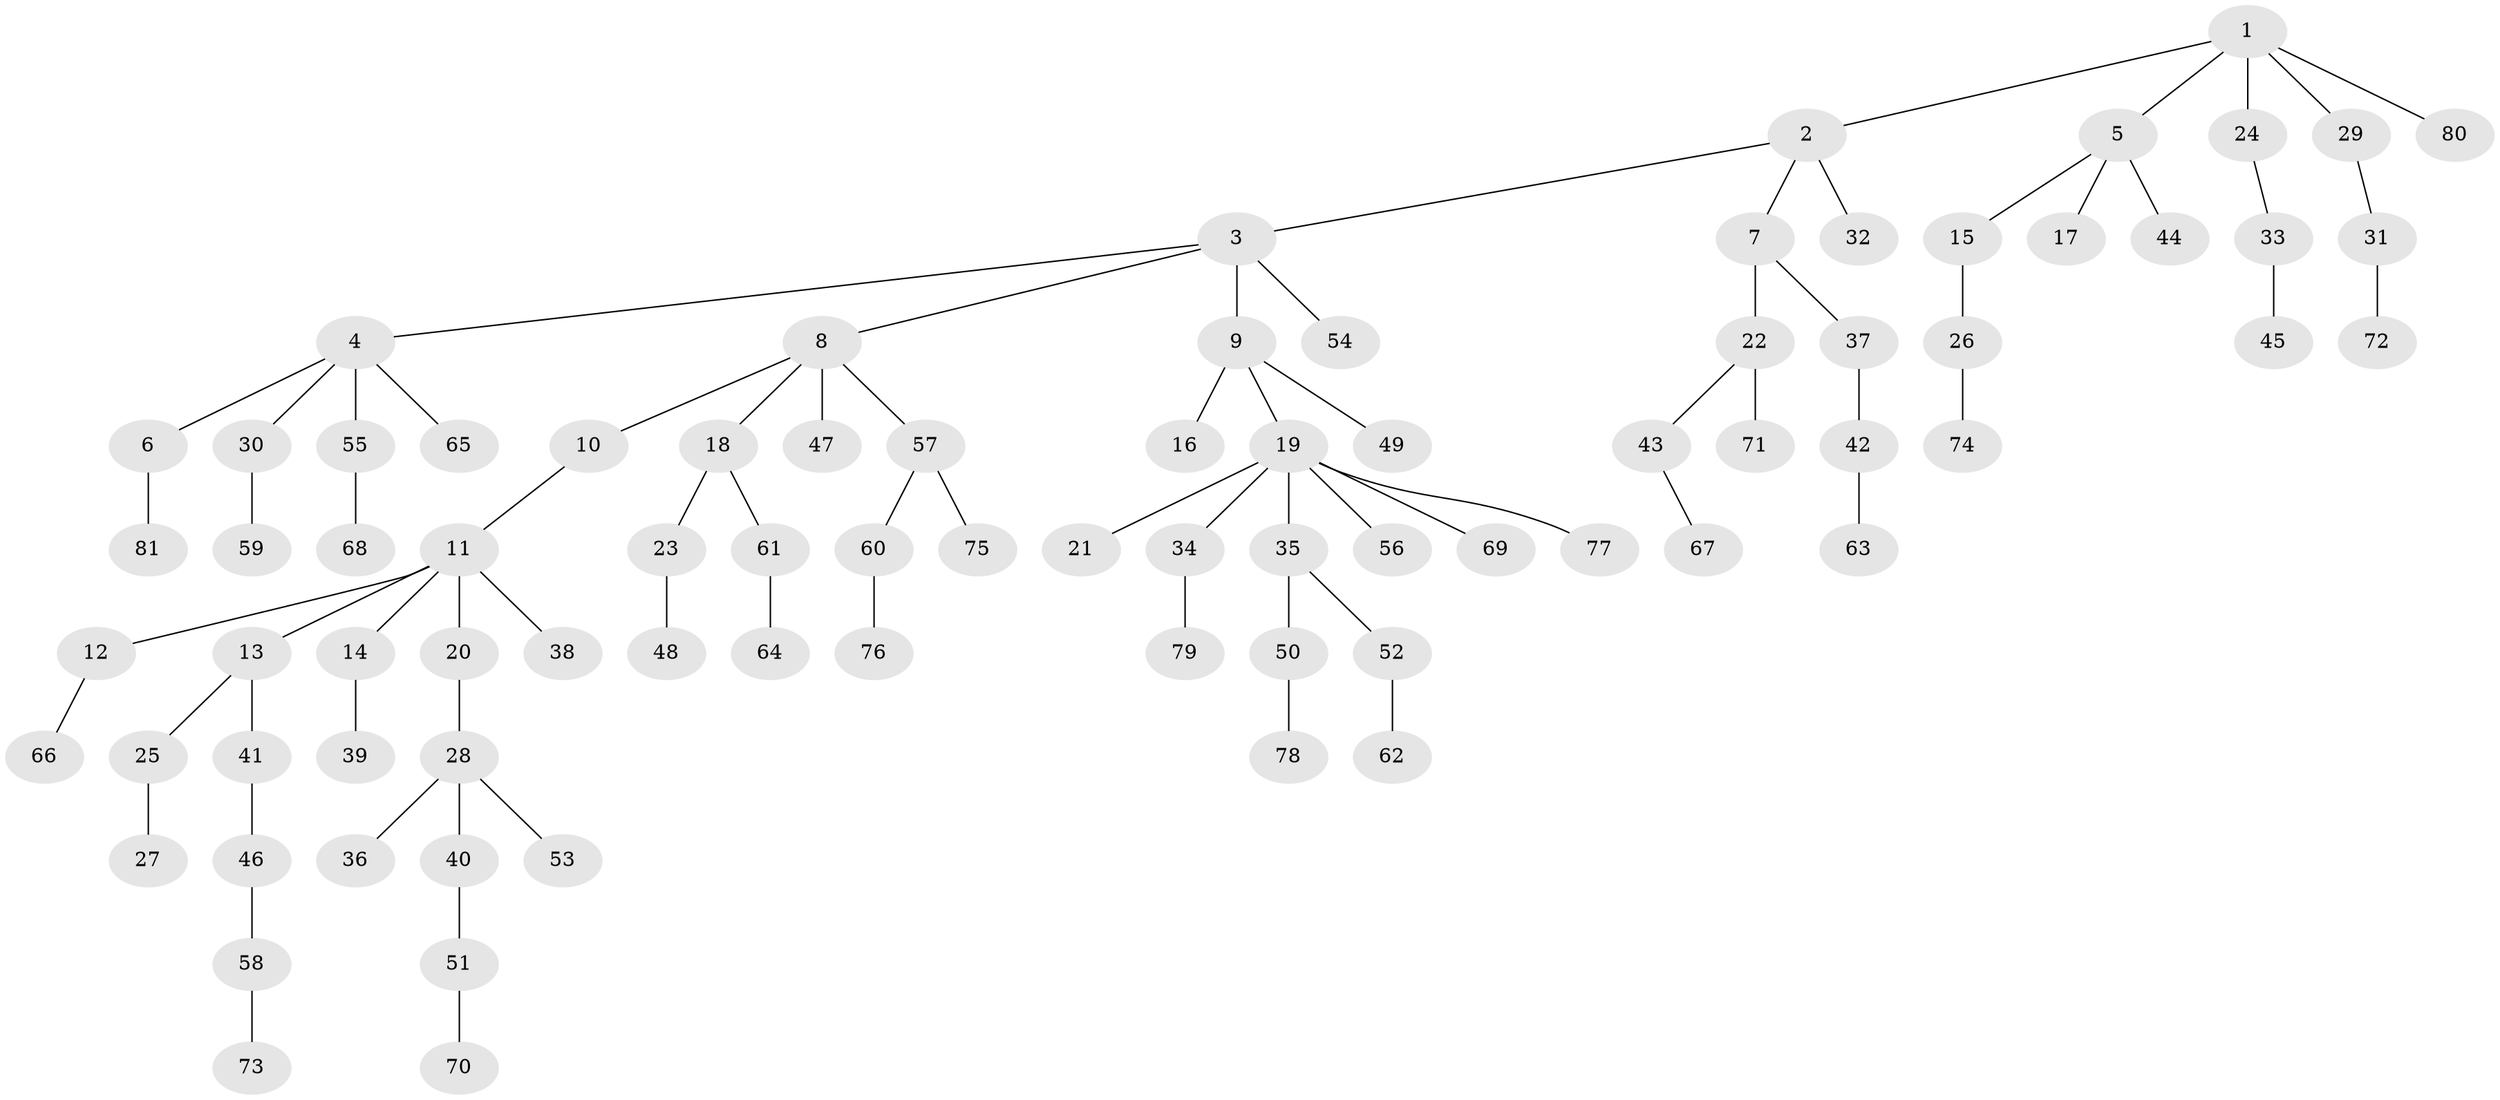 // coarse degree distribution, {7: 0.01818181818181818, 4: 0.01818181818181818, 5: 0.03636363636363636, 3: 0.14545454545454545, 6: 0.03636363636363636, 1: 0.5636363636363636, 2: 0.18181818181818182}
// Generated by graph-tools (version 1.1) at 2025/42/03/06/25 10:42:03]
// undirected, 81 vertices, 80 edges
graph export_dot {
graph [start="1"]
  node [color=gray90,style=filled];
  1;
  2;
  3;
  4;
  5;
  6;
  7;
  8;
  9;
  10;
  11;
  12;
  13;
  14;
  15;
  16;
  17;
  18;
  19;
  20;
  21;
  22;
  23;
  24;
  25;
  26;
  27;
  28;
  29;
  30;
  31;
  32;
  33;
  34;
  35;
  36;
  37;
  38;
  39;
  40;
  41;
  42;
  43;
  44;
  45;
  46;
  47;
  48;
  49;
  50;
  51;
  52;
  53;
  54;
  55;
  56;
  57;
  58;
  59;
  60;
  61;
  62;
  63;
  64;
  65;
  66;
  67;
  68;
  69;
  70;
  71;
  72;
  73;
  74;
  75;
  76;
  77;
  78;
  79;
  80;
  81;
  1 -- 2;
  1 -- 5;
  1 -- 24;
  1 -- 29;
  1 -- 80;
  2 -- 3;
  2 -- 7;
  2 -- 32;
  3 -- 4;
  3 -- 8;
  3 -- 9;
  3 -- 54;
  4 -- 6;
  4 -- 30;
  4 -- 55;
  4 -- 65;
  5 -- 15;
  5 -- 17;
  5 -- 44;
  6 -- 81;
  7 -- 22;
  7 -- 37;
  8 -- 10;
  8 -- 18;
  8 -- 47;
  8 -- 57;
  9 -- 16;
  9 -- 19;
  9 -- 49;
  10 -- 11;
  11 -- 12;
  11 -- 13;
  11 -- 14;
  11 -- 20;
  11 -- 38;
  12 -- 66;
  13 -- 25;
  13 -- 41;
  14 -- 39;
  15 -- 26;
  18 -- 23;
  18 -- 61;
  19 -- 21;
  19 -- 34;
  19 -- 35;
  19 -- 56;
  19 -- 69;
  19 -- 77;
  20 -- 28;
  22 -- 43;
  22 -- 71;
  23 -- 48;
  24 -- 33;
  25 -- 27;
  26 -- 74;
  28 -- 36;
  28 -- 40;
  28 -- 53;
  29 -- 31;
  30 -- 59;
  31 -- 72;
  33 -- 45;
  34 -- 79;
  35 -- 50;
  35 -- 52;
  37 -- 42;
  40 -- 51;
  41 -- 46;
  42 -- 63;
  43 -- 67;
  46 -- 58;
  50 -- 78;
  51 -- 70;
  52 -- 62;
  55 -- 68;
  57 -- 60;
  57 -- 75;
  58 -- 73;
  60 -- 76;
  61 -- 64;
}

